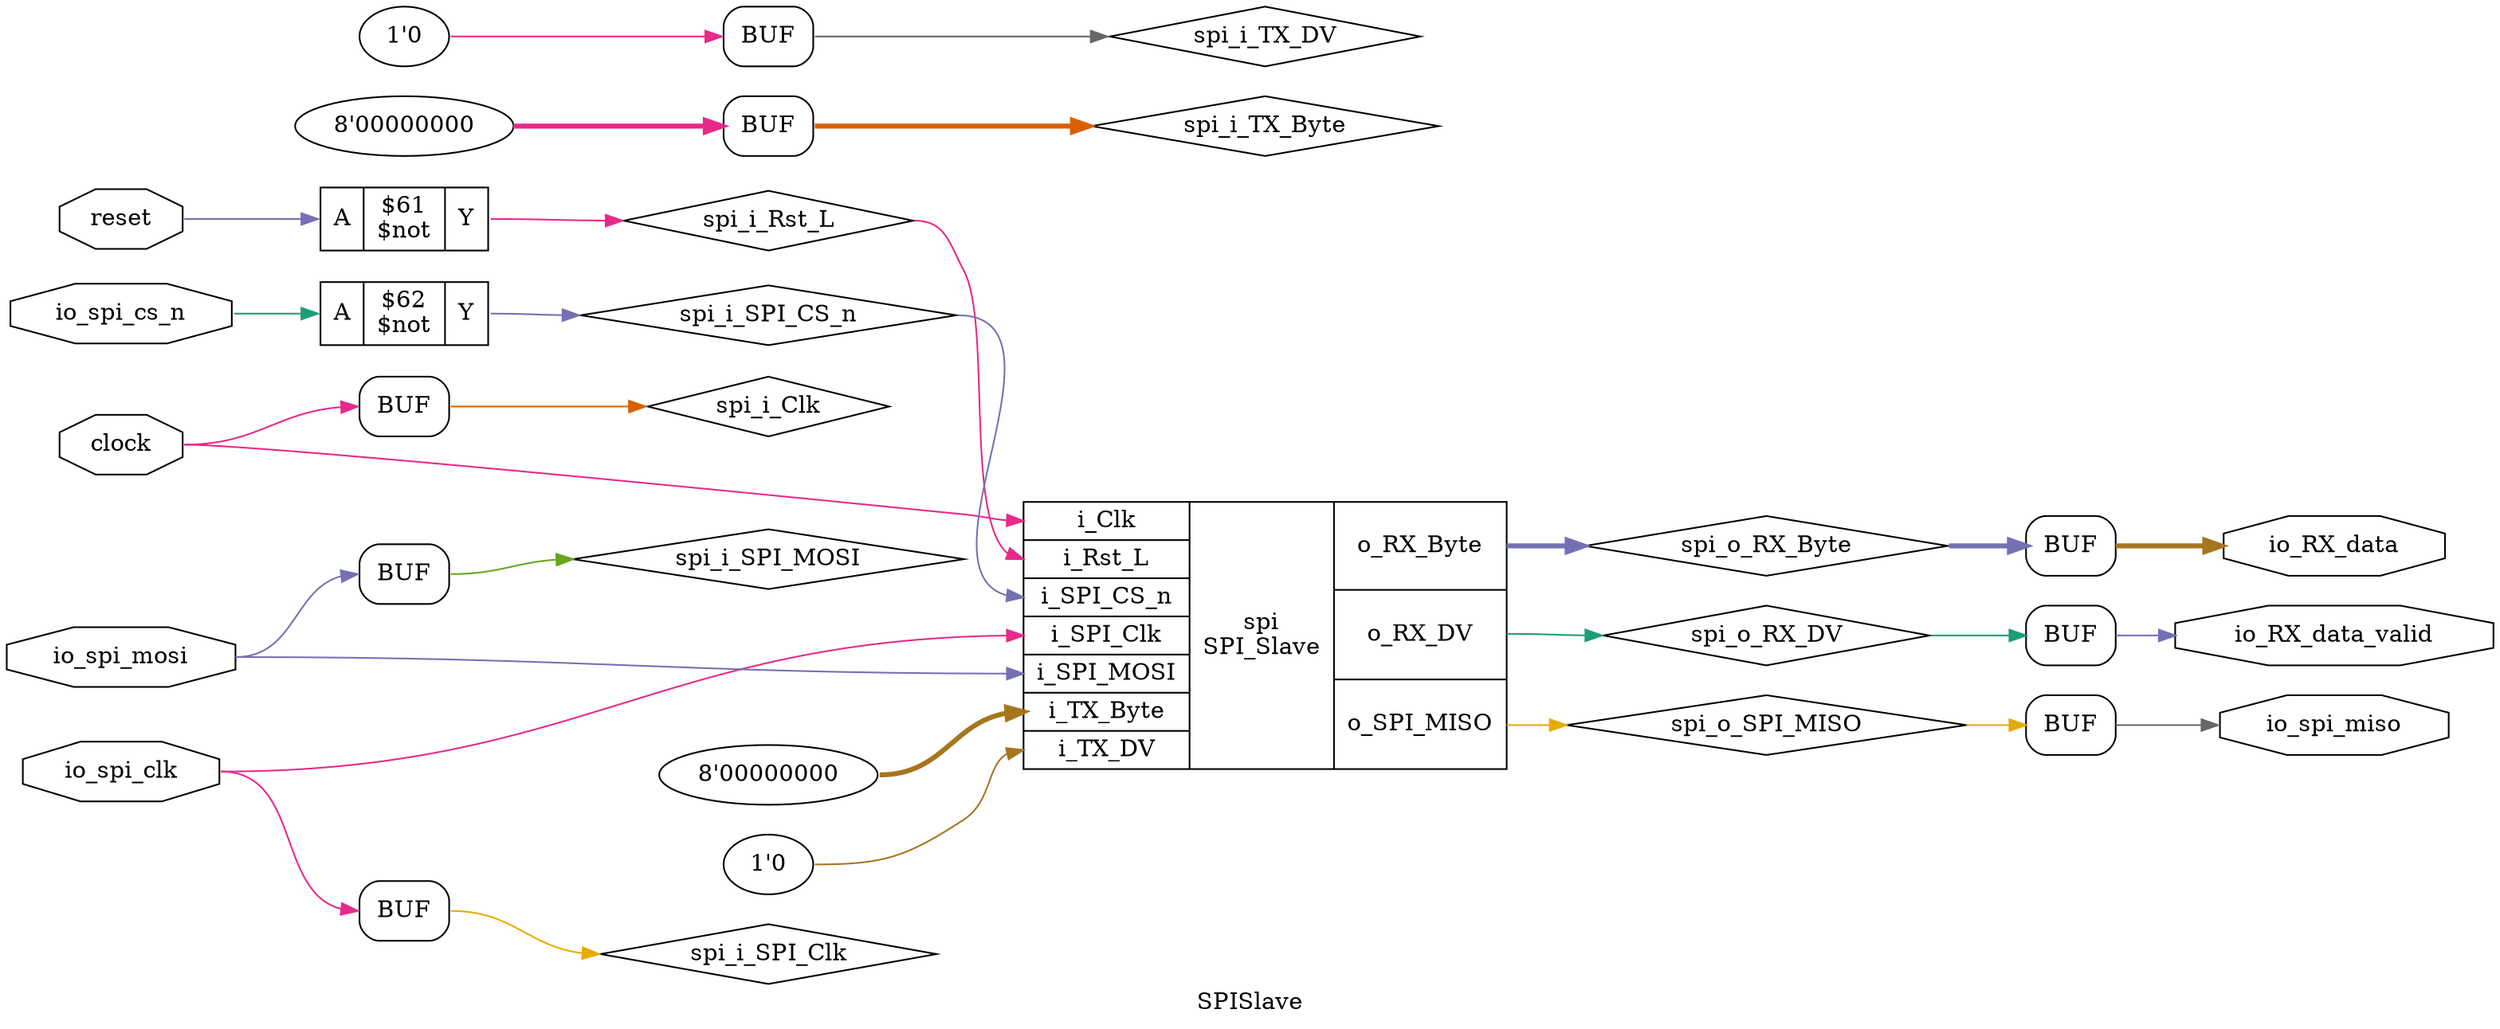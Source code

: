 digraph "SPISlave" {
label="SPISlave";
rankdir="LR";
remincross=true;
n1 [ shape=octagon, label="clock", color="black", fontcolor="black" ];
n2 [ shape=octagon, label="io_RX_data", color="black", fontcolor="black" ];
n3 [ shape=octagon, label="io_RX_data_valid", color="black", fontcolor="black" ];
n4 [ shape=octagon, label="io_spi_clk", color="black", fontcolor="black" ];
n5 [ shape=octagon, label="io_spi_cs_n", color="black", fontcolor="black" ];
n6 [ shape=octagon, label="io_spi_miso", color="black", fontcolor="black" ];
n7 [ shape=octagon, label="io_spi_mosi", color="black", fontcolor="black" ];
n8 [ shape=octagon, label="reset", color="black", fontcolor="black" ];
n9 [ shape=diamond, label="spi_i_Clk", color="black", fontcolor="black" ];
n10 [ shape=diamond, label="spi_i_Rst_L", color="black", fontcolor="black" ];
n11 [ shape=diamond, label="spi_i_SPI_CS_n", color="black", fontcolor="black" ];
n12 [ shape=diamond, label="spi_i_SPI_Clk", color="black", fontcolor="black" ];
n13 [ shape=diamond, label="spi_i_SPI_MOSI", color="black", fontcolor="black" ];
n14 [ shape=diamond, label="spi_i_TX_Byte", color="black", fontcolor="black" ];
n15 [ shape=diamond, label="spi_i_TX_DV", color="black", fontcolor="black" ];
n16 [ shape=diamond, label="spi_o_RX_Byte", color="black", fontcolor="black" ];
n17 [ shape=diamond, label="spi_o_RX_DV", color="black", fontcolor="black" ];
n18 [ shape=diamond, label="spi_o_SPI_MISO", color="black", fontcolor="black" ];
{ rank="source"; n1; n4; n5; n7; n8;}
{ rank="sink"; n2; n3; n6;}
c21 [ shape=record, label="{{<p19> A}|$61\n$not|{<p20> Y}}" ];
c22 [ shape=record, label="{{<p19> A}|$62\n$not|{<p20> Y}}" ];
v0 [ label="8'00000000" ];
v1 [ label="1'0" ];
c33 [ shape=record, label="{{<p23> i_Clk|<p24> i_Rst_L|<p25> i_SPI_CS_n|<p26> i_SPI_Clk|<p27> i_SPI_MOSI|<p28> i_TX_Byte|<p29> i_TX_DV}|spi\nSPI_Slave|{<p30> o_RX_Byte|<p31> o_RX_DV|<p32> o_SPI_MISO}}" ];
x2 [shape=box, style=rounded, label="BUF"];
x3 [shape=box, style=rounded, label="BUF"];
x4 [shape=box, style=rounded, label="BUF"];
x5 [shape=box, style=rounded, label="BUF"];
x6 [shape=box, style=rounded, label="BUF"];
x7 [shape=box, style=rounded, label="BUF"];
v8 [ label="8'00000000" ];
x9 [shape=box, style=rounded, label="BUF"];
v10 [ label="1'0" ];
x11 [shape=box, style=rounded, label="BUF"];
n1:e -> c33:p23:w [colorscheme="dark28", color="4", fontcolor="4", label=""];
n1:e -> x5:w:w [colorscheme="dark28", color="4", fontcolor="4", label=""];
c21:p20:e -> n10:w [colorscheme="dark28", color="4", fontcolor="4", label=""];
n10:e -> c33:p24:w [colorscheme="dark28", color="4", fontcolor="4", label=""];
c22:p20:e -> n11:w [colorscheme="dark28", color="3", fontcolor="3", label=""];
n11:e -> c33:p25:w [colorscheme="dark28", color="3", fontcolor="3", label=""];
x6:e:e -> n12:w [colorscheme="dark28", color="6", fontcolor="6", label=""];
x7:e:e -> n13:w [colorscheme="dark28", color="5", fontcolor="5", label=""];
x9:e:e -> n14:w [colorscheme="dark28", color="2", fontcolor="2", style="setlinewidth(3)", label=""];
x11:e:e -> n15:w [colorscheme="dark28", color="8", fontcolor="8", label=""];
c33:p30:e -> n16:w [colorscheme="dark28", color="3", fontcolor="3", style="setlinewidth(3)", label=""];
n16:e -> x2:w:w [colorscheme="dark28", color="3", fontcolor="3", style="setlinewidth(3)", label=""];
c33:p31:e -> n17:w [colorscheme="dark28", color="1", fontcolor="1", label=""];
n17:e -> x3:w:w [colorscheme="dark28", color="1", fontcolor="1", label=""];
c33:p32:e -> n18:w [colorscheme="dark28", color="6", fontcolor="6", label=""];
n18:e -> x4:w:w [colorscheme="dark28", color="6", fontcolor="6", label=""];
x2:e:e -> n2:w [colorscheme="dark28", color="7", fontcolor="7", style="setlinewidth(3)", label=""];
x3:e:e -> n3:w [colorscheme="dark28", color="3", fontcolor="3", label=""];
n4:e -> c33:p26:w [colorscheme="dark28", color="4", fontcolor="4", label=""];
n4:e -> x6:w:w [colorscheme="dark28", color="4", fontcolor="4", label=""];
n5:e -> c22:p19:w [colorscheme="dark28", color="1", fontcolor="1", label=""];
x4:e:e -> n6:w [colorscheme="dark28", color="8", fontcolor="8", label=""];
n7:e -> c33:p27:w [colorscheme="dark28", color="3", fontcolor="3", label=""];
n7:e -> x7:w:w [colorscheme="dark28", color="3", fontcolor="3", label=""];
n8:e -> c21:p19:w [colorscheme="dark28", color="3", fontcolor="3", label=""];
x5:e:e -> n9:w [colorscheme="dark28", color="2", fontcolor="2", label=""];
v0:e -> c33:p28:w [colorscheme="dark28", color="7", fontcolor="7", style="setlinewidth(3)", label=""];
v1:e -> c33:p29:w [colorscheme="dark28", color="7", fontcolor="7", label=""];
v10:e -> x11:w:w [colorscheme="dark28", color="4", fontcolor="4", label=""];
v8:e -> x9:w:w [colorscheme="dark28", color="4", fontcolor="4", style="setlinewidth(3)", label=""];
}

